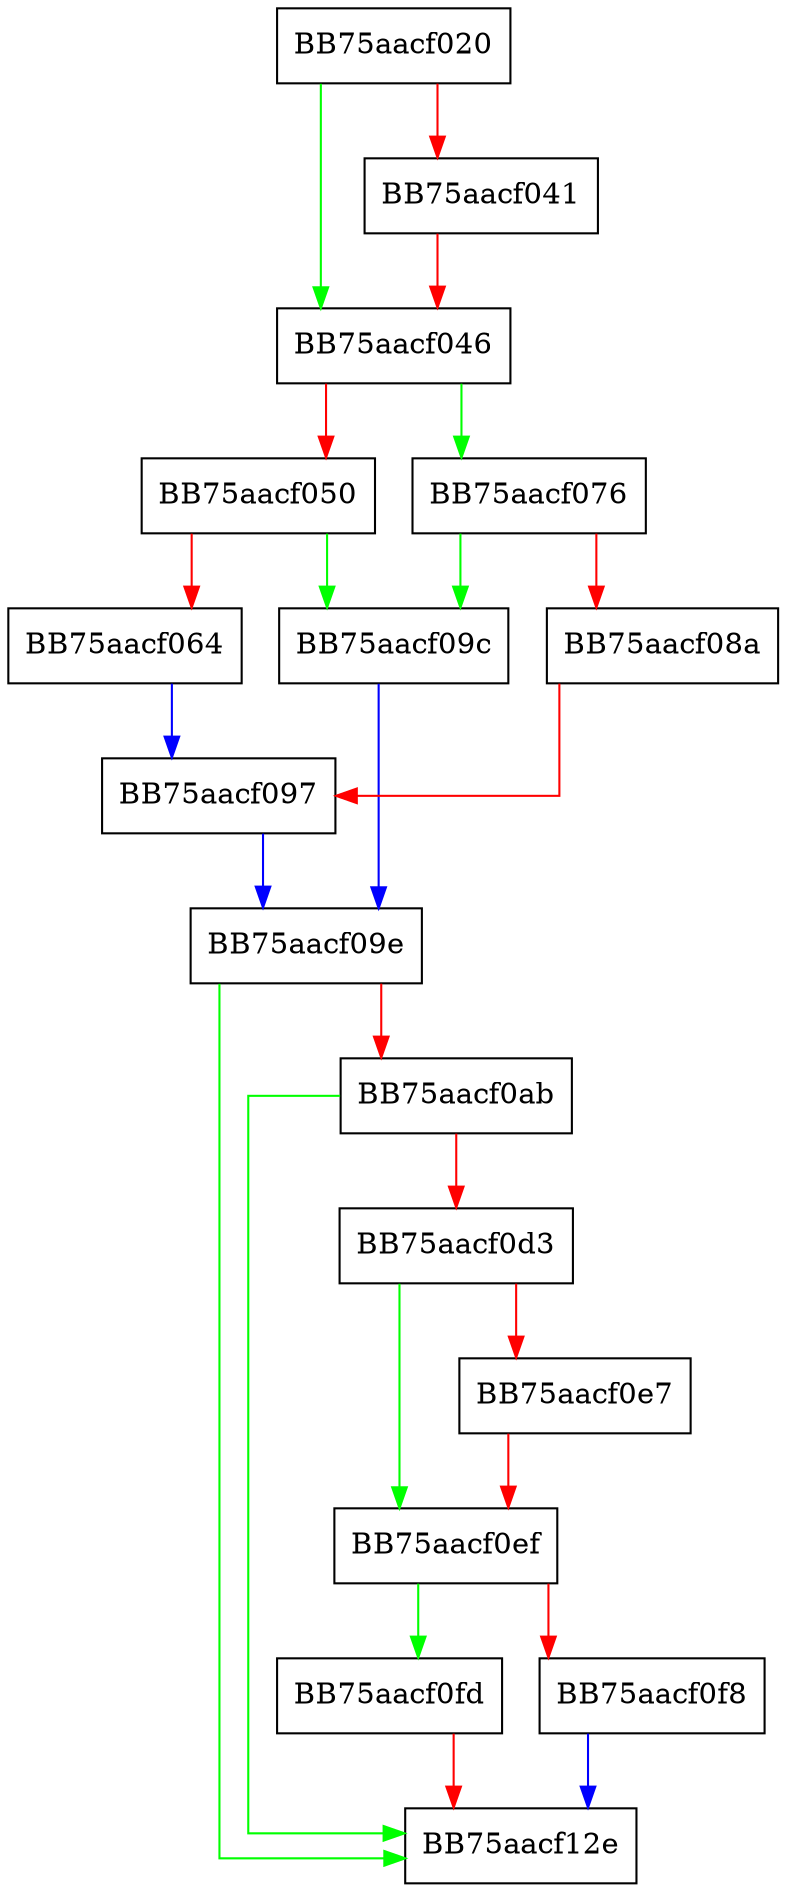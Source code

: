 digraph Init {
  node [shape="box"];
  graph [splines=ortho];
  BB75aacf020 -> BB75aacf046 [color="green"];
  BB75aacf020 -> BB75aacf041 [color="red"];
  BB75aacf041 -> BB75aacf046 [color="red"];
  BB75aacf046 -> BB75aacf076 [color="green"];
  BB75aacf046 -> BB75aacf050 [color="red"];
  BB75aacf050 -> BB75aacf09c [color="green"];
  BB75aacf050 -> BB75aacf064 [color="red"];
  BB75aacf064 -> BB75aacf097 [color="blue"];
  BB75aacf076 -> BB75aacf09c [color="green"];
  BB75aacf076 -> BB75aacf08a [color="red"];
  BB75aacf08a -> BB75aacf097 [color="red"];
  BB75aacf097 -> BB75aacf09e [color="blue"];
  BB75aacf09c -> BB75aacf09e [color="blue"];
  BB75aacf09e -> BB75aacf12e [color="green"];
  BB75aacf09e -> BB75aacf0ab [color="red"];
  BB75aacf0ab -> BB75aacf12e [color="green"];
  BB75aacf0ab -> BB75aacf0d3 [color="red"];
  BB75aacf0d3 -> BB75aacf0ef [color="green"];
  BB75aacf0d3 -> BB75aacf0e7 [color="red"];
  BB75aacf0e7 -> BB75aacf0ef [color="red"];
  BB75aacf0ef -> BB75aacf0fd [color="green"];
  BB75aacf0ef -> BB75aacf0f8 [color="red"];
  BB75aacf0f8 -> BB75aacf12e [color="blue"];
  BB75aacf0fd -> BB75aacf12e [color="red"];
}